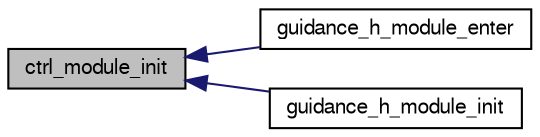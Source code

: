 digraph "ctrl_module_init"
{
  edge [fontname="FreeSans",fontsize="10",labelfontname="FreeSans",labelfontsize="10"];
  node [fontname="FreeSans",fontsize="10",shape=record];
  rankdir="LR";
  Node1 [label="ctrl_module_init",height=0.2,width=0.4,color="black", fillcolor="grey75", style="filled", fontcolor="black"];
  Node1 -> Node2 [dir="back",color="midnightblue",fontsize="10",style="solid",fontname="FreeSans"];
  Node2 [label="guidance_h_module_enter",height=0.2,width=0.4,color="black", fillcolor="white", style="filled",URL="$ctrl__windtunnel_8c.html#af0a3b4e238d064326406719e8244e92d"];
  Node1 -> Node3 [dir="back",color="midnightblue",fontsize="10",style="solid",fontname="FreeSans"];
  Node3 [label="guidance_h_module_init",height=0.2,width=0.4,color="black", fillcolor="white", style="filled",URL="$ctrl__windtunnel_8c.html#ab39ce31e4173de7b9aefa839324ec9a2"];
}
